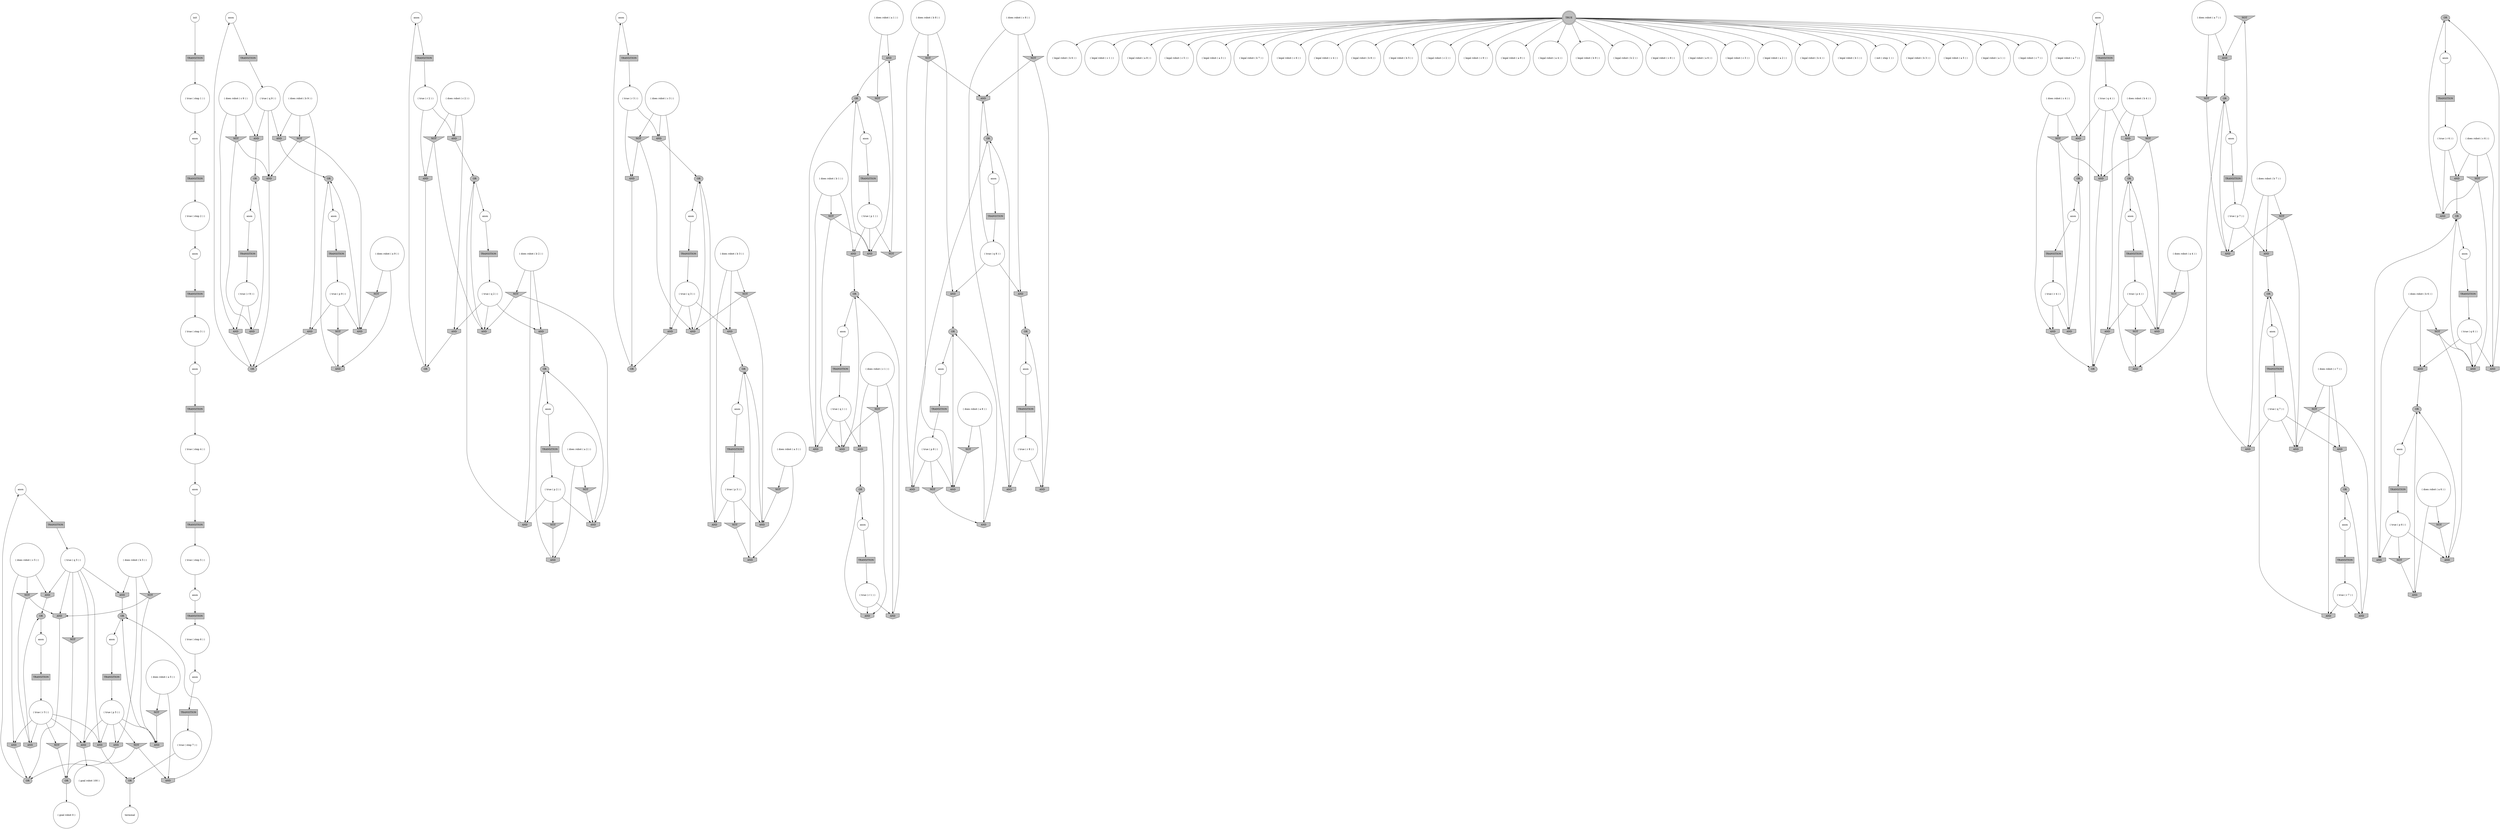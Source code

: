 digraph propNet
{
	"@1786ed7a"[shape=circle, style= filled, fillcolor=white, label="anon"]; "@1786ed7a"->"@33a998c7"; 
	"@4826dfcc"[shape=circle, style= filled, fillcolor=white, label="anon"]; "@4826dfcc"->"@2df30035"; 
	"@5c5f1c48"[shape=circle, style= filled, fillcolor=white, label="anon"]; "@5c5f1c48"->"@2b52e961"; 
	"@40c07527"[shape=circle, style= filled, fillcolor=white, label="( true ( step 2 ) )"]; "@40c07527"->"@6257828d"; 
	"@bd056de"[shape=circle, style= filled, fillcolor=white, label="anon"]; "@bd056de"->"@1bfd9cd5"; 
	"@3b06433d"[shape=invhouse, style= filled, fillcolor=grey, label="AND"]; "@3b06433d"->"@716136f0"; 
	"@4679ac92"[shape=invhouse, style= filled, fillcolor=grey, label="AND"]; "@4679ac92"->"@7b0b23cf"; 
	"@3852eef4"[shape=invtriangle, style= filled, fillcolor=grey, label="NOT"]; "@3852eef4"->"@4cc5f20f"; "@3852eef4"->"@69b0de2e"; 
	"@4604a96a"[shape=circle, style= filled, fillcolor=white, label="( true ( p 9 ) )"]; "@4604a96a"->"@7b99f8e6"; "@4604a96a"->"@2f4c7a98"; "@4604a96a"->"@618eabf6"; 
	"@2945c761"[shape=circle, style= filled, fillcolor=white, label="anon"]; "@2945c761"->"@59b70f9e"; 
	"@114562c5"[shape=box, style= filled, fillcolor=grey, label="TRANSITION"]; "@114562c5"->"@41c7d56b"; 
	"@3c10e820"[shape=circle, style= filled, fillcolor=white, label="( does robot ( a 5 ) )"]; "@3c10e820"->"@685f1ba8"; "@3c10e820"->"@7d6fdcc1"; 
	"@dda2737"[shape=invhouse, style= filled, fillcolor=grey, label="AND"]; "@dda2737"->"@7d57bf4c"; 
	"@7e4e194f"[shape=circle, style= filled, fillcolor=white, label="( legal robot ( b 6 ) )"]; 
	"@3d31f2b4"[shape=circle, style= filled, fillcolor=white, label="anon"]; "@3d31f2b4"->"@4cd1ad08"; 
	"@521ba1d9"[shape=invtriangle, style= filled, fillcolor=grey, label="NOT"]; "@521ba1d9"->"@141ed7ac"; 
	"@31be0369"[shape=ellipse, style= filled, fillcolor=grey, label="OR"]; "@31be0369"->"@31d1fc02"; 
	"@28294f62"[shape=circle, style= filled, fillcolor=white, label="( does robot ( c 4 ) )"]; "@28294f62"->"@301abf87"; "@28294f62"->"@279977bd"; "@28294f62"->"@399197b"; 
	"@7b99f8e6"[shape=invtriangle, style= filled, fillcolor=grey, label="NOT"]; "@7b99f8e6"->"@39a4036f"; 
	"@3eb68e0e"[shape=box, style= filled, fillcolor=grey, label="TRANSITION"]; "@3eb68e0e"->"@1abbbd0e"; 
	"@39a4036f"[shape=invhouse, style= filled, fillcolor=grey, label="AND"]; "@39a4036f"->"@1436ae83"; 
	"@3cfa54fe"[shape=invhouse, style= filled, fillcolor=grey, label="AND"]; "@3cfa54fe"->"@6edcb6b4"; 
	"@57e40274"[shape=invtriangle, style= filled, fillcolor=grey, label="NOT"]; "@57e40274"->"@3a5d3ac0"; 
	"@33a998c7"[shape=box, style= filled, fillcolor=grey, label="TRANSITION"]; "@33a998c7"->"@71a2f5b1"; 
	"@2f7fc44f"[shape=circle, style= filled, fillcolor=white, label="( legal robot ( c 1 ) )"]; 
	"@412beeec"[shape=box, style= filled, fillcolor=grey, label="TRANSITION"]; "@412beeec"->"@66f9104a"; 
	"@5da5e65f"[shape=invhouse, style= filled, fillcolor=grey, label="AND"]; "@5da5e65f"->"@4ad2efa1"; 
	"@69e94001"[shape=invhouse, style= filled, fillcolor=grey, label="AND"]; "@69e94001"->"@50f800db"; 
	"@7284aa02"[shape=circle, style= filled, fillcolor=white, label="( does robot ( b 1 ) )"]; "@7284aa02"->"@4f1adeb7"; "@7284aa02"->"@4f2d26d2"; "@7284aa02"->"@63b5a40a"; 
	"@64273f4e"[shape=invtriangle, style= filled, fillcolor=grey, label="NOT"]; "@64273f4e"->"@30cafa1"; "@64273f4e"->"@4cad4d40"; 
	"@6d56d7c8"[shape=circle, style= filled, fillcolor=white, label="( true ( step 5 ) )"]; "@6d56d7c8"->"@1c45ce17"; 
	"@41c7d56b"[shape=circle, style= filled, fillcolor=white, label="( true ( r 8 ) )"]; "@41c7d56b"->"@69b0de2e"; "@41c7d56b"->"@6ce931d9"; 
	"@74b70648"[shape=box, style= filled, fillcolor=grey, label="TRANSITION"]; "@74b70648"->"@1633c3e6"; 
	"@2b302b69"[shape=invtriangle, style= filled, fillcolor=grey, label="NOT"]; "@2b302b69"->"@4ef18d37"; "@2b302b69"->"@677210a5"; 
	"@1abbbd0e"[shape=circle, style= filled, fillcolor=white, label="( true ( p 3 ) )"]; "@1abbbd0e"->"@47d978ea"; "@1abbbd0e"->"@76c5d9c1"; "@1abbbd0e"->"@52257b34"; 
	"@1f61509b"[shape=box, style= filled, fillcolor=grey, label="TRANSITION"]; "@1f61509b"->"@3dd81ec9"; 
	"@2c92af24"[shape=box, style= filled, fillcolor=grey, label="TRANSITION"]; "@2c92af24"->"@6d56d7c8"; 
	"@62577c5e"[shape=box, style= filled, fillcolor=grey, label="TRANSITION"]; "@62577c5e"->"@5796de29"; 
	"@3a5d3ac0"[shape=invhouse, style= filled, fillcolor=grey, label="AND"]; "@3a5d3ac0"->"@254ba9a2"; 
	"@2743724e"[shape=circle, style= filled, fillcolor=white, label="init"]; "@2743724e"->"@3d057305"; 
	"@3c870e2f"[shape=circle, style= filled, fillcolor=white, label="anon"]; "@3c870e2f"->"@412beeec"; 
	"@66c360a5"[shape=circle, style= filled, fillcolor=white, label="anon"]; "@66c360a5"->"@74b70648"; 
	"@4fc64ed8"[shape=invhouse, style= filled, fillcolor=grey, label="AND"]; "@4fc64ed8"->"@3c992fa5"; 
	"@354124d6"[shape=invtriangle, style= filled, fillcolor=grey, label="NOT"]; "@354124d6"->"@47d978ea"; 
	"@1627c16"[shape=box, style= filled, fillcolor=grey, label="TRANSITION"]; "@1627c16"->"@5075c744"; 
	"@4cd1ad08"[shape=box, style= filled, fillcolor=grey, label="TRANSITION"]; "@4cd1ad08"->"@69c0bee6"; 
	"@262f4813"[shape=invtriangle, style= filled, fillcolor=grey, label="NOT"]; "@262f4813"->"@6a24eafa"; 
	"@4f2d26d2"[shape=invhouse, style= filled, fillcolor=grey, label="AND"]; "@4f2d26d2"->"@702eef15"; 
	"@ffa490e"[shape=circle, style= filled, fillcolor=white, label="( legal robot ( a 8 ) )"]; 
	"@20c62080"[shape=circle, style= filled, fillcolor=white, label="( legal robot ( c 5 ) )"]; 
	"@4b51ac10"[shape=circle, style= filled, fillcolor=white, label="anon"]; "@4b51ac10"->"@62577c5e"; 
	"@3979c7cf"[shape=ellipse, style= filled, fillcolor=grey, label="OR"]; "@3979c7cf"->"@6a2d0483"; 
	"@32b95f72"[shape=invtriangle, style= filled, fillcolor=grey, label="NOT"]; "@32b95f72"->"@3a5d3ac0"; "@32b95f72"->"@2c1450bd"; 
	"@685f1ba8"[shape=invhouse, style= filled, fillcolor=grey, label="AND"]; "@685f1ba8"->"@716136f0"; 
	"@4ef18d37"[shape=invhouse, style= filled, fillcolor=grey, label="AND"]; "@4ef18d37"->"@5b62f030"; 
	"@3d950e0a"[shape=circle, style= filled, fillcolor=white, label="( true ( r 3 ) )"]; "@3d950e0a"->"@439067e5"; "@3d950e0a"->"@dda2737"; 
	"@464d28c7"[shape=invhouse, style= filled, fillcolor=grey, label="AND"]; "@464d28c7"->"@3979c7cf"; 
	"@3c992fa5"[shape=circle, style= filled, fillcolor=white, label="( goal robot 100 )"]; 
	"@6a24eafa"[shape=invhouse, style= filled, fillcolor=grey, label="AND"]; "@6a24eafa"->"@3e81018b"; 
	"@74e16785"[shape=circle, style= filled, fillcolor=white, label="( does robot ( a 7 ) )"]; "@74e16785"->"@651ee017"; "@74e16785"->"@141ed7ac"; 
	"@4cad4d40"[shape=invhouse, style= filled, fillcolor=grey, label="AND"]; "@4cad4d40"->"@4f299f7e"; 
	"@4e84f566"[shape=circle, style= filled, fillcolor=white, label="anon"]; "@4e84f566"->"@5fb9f88b"; 
	"@6e2c03ff"[shape=invtriangle, style= filled, fillcolor=grey, label="NOT"]; "@6e2c03ff"->"@4486d1da"; "@6e2c03ff"->"@4e0a39de"; 
	"@1053a9d5"[shape=invhouse, style= filled, fillcolor=grey, label="AND"]; "@1053a9d5"->"@254ba9a2"; 
	"@6a6078e7"[shape=circle, style= filled, fillcolor=white, label="anon"]; "@6a6078e7"->"@2a6c9ec6"; 
	"@50152643"[shape=invhouse, style= filled, fillcolor=grey, label="AND"]; "@50152643"->"@8e2b07b"; 
	"@6a6014f7"[shape=circle, style= filled, fillcolor=white, label="( true ( q 2 ) )"]; "@6a6014f7"->"@79f7896f"; "@6a6014f7"->"@3cfa54fe"; "@6a6014f7"->"@12381a9c"; 
	"@69c0bee6"[shape=circle, style= filled, fillcolor=white, label="( true ( q 4 ) )"]; "@69c0bee6"->"@628d2280"; "@69c0bee6"->"@2c1450bd"; "@69c0bee6"->"@399197b"; 
	"@5a83b00f"[shape=circle, style= filled, fillcolor=white, label="( legal robot ( a 3 ) )"]; 
	"@7c41f227"[shape=invhouse, style= filled, fillcolor=grey, label="AND"]; "@7c41f227"->"@716136f0"; 
	"@37c398e"[shape=circle, style= filled, fillcolor=white, label="( true ( q 3 ) )"]; "@37c398e"->"@10320399"; "@37c398e"->"@47fc468e"; "@37c398e"->"@24a51027"; 
	"@29909385"[shape=invhouse, style= filled, fillcolor=grey, label="AND"]; "@29909385"->"@78a974c7"; 
	"@2a24bfaa"[shape=circle, style= filled, fillcolor=white, label="( does robot ( c 1 ) )"]; "@2a24bfaa"->"@52a34783"; "@2a24bfaa"->"@47503458"; "@2a24bfaa"->"@7c9b87f6"; 
	"@5fb9f88b"[shape=box, style= filled, fillcolor=grey, label="TRANSITION"]; "@5fb9f88b"->"@b74cb21"; 
	"@6257828d"[shape=circle, style= filled, fillcolor=white, label="anon"]; "@6257828d"->"@3c6b93c5"; 
	"@279977bd"[shape=invhouse, style= filled, fillcolor=grey, label="AND"]; "@279977bd"->"@78a974c7"; 
	"@295a4523"[shape=circle, style= filled, fillcolor=white, label="anon"]; "@295a4523"->"@2c92af24"; 
	"@426b51d8"[shape=circle, style= filled, fillcolor=white, label="( legal robot ( b 7 ) )"]; 
	"@6ce7ce4c"[shape=circle, style= filled, fillcolor=white, label="( goal robot 0 )"]; 
	"@27b104d7"[shape=invtriangle, style= filled, fillcolor=grey, label="NOT"]; "@27b104d7"->"@47d978ea"; "@27b104d7"->"@47fc468e"; 
	"@47fc468e"[shape=invhouse, style= filled, fillcolor=grey, label="AND"]; "@47fc468e"->"@1b50f0a7"; 
	"@4bb963c4"[shape=circle, style= filled, fillcolor=white, label="( true ( p 5 ) )"]; "@4bb963c4"->"@464d28c7"; "@4bb963c4"->"@3b06433d"; "@4bb963c4"->"@4fc64ed8"; "@4bb963c4"->"@1e1079ff"; "@4bb963c4"->"@6612fc02"; 
	"@399197b"[shape=invhouse, style= filled, fillcolor=grey, label="AND"]; "@399197b"->"@46b44eb4"; 
	"@3a0b2c64"[shape=circle, style= filled, fillcolor=white, label="( legal robot ( c 6 ) )"]; 
	"@53933acb"[shape=invhouse, style= filled, fillcolor=grey, label="AND"]; "@53933acb"->"@1a3526cf"; 
	"@5aacc14"[shape=circle, style= filled, fillcolor=white, label="( true ( q 6 ) )"]; "@5aacc14"->"@5a790192"; "@5aacc14"->"@27ed688f"; "@5aacc14"->"@4cad4d40"; 
	"@628d2280"[shape=invhouse, style= filled, fillcolor=grey, label="AND"]; "@628d2280"->"@254ba9a2"; 
	"@7b0b23cf"[shape=ellipse, style= filled, fillcolor=grey, label="OR"]; "@7b0b23cf"->"@185c2a25"; 
	"@20ca5bff"[shape=invhouse, style= filled, fillcolor=grey, label="AND"]; "@20ca5bff"->"@4f299f7e"; 
	"@35a631cc"[shape=circle, style= filled, fillcolor=white, label="anon"]; "@35a631cc"->"@4328594c"; 
	"@47e7d503"[shape=circle, style= filled, fillcolor=white, label="( does robot ( a 2 ) )"]; "@47e7d503"->"@64f01d52"; "@47e7d503"->"@53e6978d"; 
	"@76f1fad1"[shape=invhouse, style= filled, fillcolor=grey, label="AND"]; "@76f1fad1"->"@5ef77511"; 
	"@3d6721bd"[shape=invhouse, style= filled, fillcolor=grey, label="AND"]; "@3d6721bd"->"@2cea3932"; 
	"@79ef3ccd"[shape=ellipse, style= filled, fillcolor=grey, label="OR"]; "@79ef3ccd"->"@4980f545"; 
	"@411b1d80"[shape=circle, style= filled, fillcolor=white, label="( legal robot ( c 4 ) )"]; 
	"@79f7896f"[shape=invhouse, style= filled, fillcolor=grey, label="AND"]; "@79f7896f"->"@2cea3932"; 
	"@76136c55"[shape=circle, style= filled, fillcolor=white, label="( true ( step 4 ) )"]; "@76136c55"->"@295a4523"; 
	"@25a0d346"[shape=invtriangle, style= filled, fillcolor=grey, label="NOT"]; "@25a0d346"->"@618eabf6"; 
	"@11f18cbe"[shape=invhouse, style= filled, fillcolor=grey, label="AND"]; "@11f18cbe"->"@cae1393"; 
	"@4453d3cf"[shape=invtriangle, style= filled, fillcolor=grey, label="NOT"]; "@4453d3cf"->"@79f7896f"; "@4453d3cf"->"@50152643"; 
	"@4c9fd062"[shape=box, style= filled, fillcolor=grey, label="TRANSITION"]; "@4c9fd062"->"@52c51614"; 
	"@76c5d9c1"[shape=invtriangle, style= filled, fillcolor=grey, label="NOT"]; "@76c5d9c1"->"@375b4ad2"; 
	"@1952853d"[shape=circle, style= filled, fillcolor=white, label="anon"]; "@1952853d"->"@5057f57f"; 
	"@13505258"[shape=circle, style= filled, fillcolor=white, label="( legal robot ( b 8 ) )"]; 
	"@4c842d9a"[shape=circle, style= filled, fillcolor=white, label="( true ( r 4 ) )"]; "@4c842d9a"->"@279977bd"; "@4c842d9a"->"@5f0275fa"; 
	"@889ec59"[shape=circle, style= filled, fillcolor=white, label="( true ( r 9 ) )"]; "@889ec59"->"@11f18cbe"; "@889ec59"->"@76f1fad1"; 
	"@5075c744"[shape=circle, style= filled, fillcolor=white, label="( true ( r 6 ) )"]; "@5075c744"->"@30cafa1"; "@5075c744"->"@22f62eba"; 
	"@52a34783"[shape=invtriangle, style= filled, fillcolor=grey, label="NOT"]; "@52a34783"->"@6e75d758"; "@52a34783"->"@5dac13d7"; 
	"@320f6398"[shape=invtriangle, style= filled, fillcolor=grey, label="NOT"]; "@320f6398"->"@1053a9d5"; 
	"@4ad2efa1"[shape=ellipse, style= filled, fillcolor=grey, label="OR"]; "@4ad2efa1"->"@5e725967"; 
	"@612e4cd"[shape=circle, style= filled, fillcolor=white, label="( legal robot ( b 5 ) )"]; 
	"@6d3136e5"[shape=circle, style= filled, fillcolor=white, label="( legal robot ( c 2 ) )"]; 
	"@5b2ddfe4"[shape=circle, style= filled, fillcolor=white, label="( legal robot ( c 9 ) )"]; 
	"@1b50f0a7"[shape=ellipse, style= filled, fillcolor=grey, label="OR"]; "@1b50f0a7"->"@5ee771f3"; 
	"@5a790192"[shape=invhouse, style= filled, fillcolor=grey, label="AND"]; "@5a790192"->"@3e81018b"; 
	"@436d4b50"[shape=box, style= filled, fillcolor=grey, label="TRANSITION"]; "@436d4b50"->"@6a6014f7"; 
	"@5b76de14"[shape=circle, style= filled, fillcolor=white, label="( does robot ( c 2 ) )"]; "@5b76de14"->"@4b7361e2"; "@5b76de14"->"@58ee21f5"; "@5b76de14"->"@3cfa54fe"; 
	"@78d23e53"[shape=circle, style= filled, fillcolor=white, label="( legal robot ( a 9 ) )"]; 
	"@66f9104a"[shape=circle, style= filled, fillcolor=white, label="( true ( r 5 ) )"]; "@66f9104a"->"@7a9b777a"; "@66f9104a"->"@53933acb"; "@66f9104a"->"@4ef18d37"; "@66f9104a"->"@464d28c7"; "@66f9104a"->"@4fc64ed8"; 
	"@255e00b7"[shape=circle, style= filled, fillcolor=white, label="anon"]; "@255e00b7"->"@23bf8cd5"; 
	"@1bfd9cd5"[shape=box, style= filled, fillcolor=grey, label="TRANSITION"]; "@1bfd9cd5"->"@3d950e0a"; 
	"@52c51614"[shape=circle, style= filled, fillcolor=white, label="( true ( p 4 ) )"]; "@52c51614"->"@3a5d3ac0"; "@52c51614"->"@29909385"; "@52c51614"->"@320f6398"; 
	"@1633c3e6"[shape=circle, style= filled, fillcolor=white, label="( true ( step 7 ) )"]; "@1633c3e6"->"@3979c7cf"; 
	"@4b7361e2"[shape=invhouse, style= filled, fillcolor=grey, label="AND"]; "@4b7361e2"->"@2cea3932"; 
	"@16881cb3"[shape=invhouse, style= filled, fillcolor=grey, label="AND"]; "@16881cb3"->"@3e81018b"; 
	"@50f800db"[shape=ellipse, style= filled, fillcolor=grey, label="OR"]; "@50f800db"->"@4a005364"; 
	"@32fd4662"[shape=ellipse, style= filled, fillcolor=grey, label="OR"]; "@32fd4662"->"@1217e615"; 
	"@6a643edd"[shape=circle, style= filled, fillcolor=white, label="( true ( q 9 ) )"]; "@6a643edd"->"@2340b8fd"; "@6a643edd"->"@3622e177"; "@6a643edd"->"@365878d2"; 
	"@29949f78"[shape=circle, style= filled, fillcolor=white, label="( does robot ( b 8 ) )"]; "@29949f78"->"@4e842e74"; "@29949f78"->"@40974600"; "@29949f78"->"@5c71949b"; 
	"@40a0a36"[shape=invhouse, style= filled, fillcolor=grey, label="AND"]; "@40a0a36"->"@7f2ea1dd"; 
	"@f4e40da"[shape=circle, style= filled, fillcolor=white, label="( legal robot ( a 4 ) )"]; 
	"@9e21f52"[shape=circle, style= filled, fillcolor=white, label="( true ( step 6 ) )"]; "@9e21f52"->"@66c360a5"; 
	"@6edcb6b4"[shape=ellipse, style= filled, fillcolor=grey, label="OR"]; "@6edcb6b4"->"@5c5f1c48"; 
	"@395fd251"[shape=circle, style= filled, fillcolor=white, label="( legal robot ( b 9 ) )"]; 
	"@3970ae0"[shape=invhouse, style= filled, fillcolor=grey, label="AND"]; "@3970ae0"->"@79ef3ccd"; 
	"@a6dddcf"[shape=circle, style= filled, fillcolor=white, label="anon"]; "@a6dddcf"->"@4c9fd062"; 
	"@5ee771f3"[shape=circle, style= filled, fillcolor=white, label="anon"]; "@5ee771f3"->"@dfeaf06"; 
	"@1029f93b"[shape=box, style= filled, fillcolor=grey, label="TRANSITION"]; "@1029f93b"->"@889ec59"; 
	"@41f6321"[shape=circle, style= filled, fillcolor=white, label="( true ( r 2 ) )"]; "@41f6321"->"@4b7361e2"; "@41f6321"->"@a25ef73"; 
	"@3e81018b"[shape=ellipse, style= filled, fillcolor=grey, label="OR"]; "@3e81018b"->"@78c6cbc"; 
	"@4f1adeb7"[shape=invhouse, style= filled, fillcolor=grey, label="AND"]; "@4f1adeb7"->"@7b0b23cf"; 
	"@69b0de2e"[shape=invhouse, style= filled, fillcolor=grey, label="AND"]; "@69b0de2e"->"@1af70ee1"; 
	"@46b29c9d"[shape=invhouse, style= filled, fillcolor=grey, label="AND"]; "@46b29c9d"->"@7f2ea1dd"; 
	"@bba92db"[shape=circle, style= filled, fillcolor=white, label="( does robot ( c 7 ) )"]; "@bba92db"->"@6c229ed4"; "@bba92db"->"@5ff6de1"; "@bba92db"->"@1344e858"; 
	"@1294aa42"[shape=invtriangle, style= filled, fillcolor=grey, label="NOT"]; "@1294aa42"->"@5e35dc95"; 
	"@1d4fcd9a"[shape=circle, style= filled, fillcolor=white, label="( true ( p 1 ) )"]; "@1d4fcd9a"->"@3d01e178"; "@1d4fcd9a"->"@4f2d26d2"; "@1d4fcd9a"->"@5e35dc95"; 
	"@5ff6de1"[shape=invtriangle, style= filled, fillcolor=grey, label="NOT"]; "@5ff6de1"->"@69e94001"; "@5ff6de1"->"@4486d1da"; 
	"@75a9883d"[shape=doublecircle, style= filled, fillcolor=grey, label="TRUE"]; "@75a9883d"->"@13505258"; "@75a9883d"->"@66c8e4de"; "@75a9883d"->"@2259a735"; "@75a9883d"->"@7307f742"; "@75a9883d"->"@3c03dfcb"; "@75a9883d"->"@6d3136e5"; "@75a9883d"->"@612e4cd"; "@75a9883d"->"@5b2ddfe4"; "@75a9883d"->"@426b51d8"; "@75a9883d"->"@7e4e194f"; "@75a9883d"->"@78d23e53"; "@75a9883d"->"@32f9f91d"; "@75a9883d"->"@ffa490e"; "@75a9883d"->"@20c62080"; "@75a9883d"->"@41e8e144"; "@75a9883d"->"@3a0b2c64"; "@75a9883d"->"@f29df8a"; "@75a9883d"->"@4d2f9924"; "@75a9883d"->"@201d592a"; "@75a9883d"->"@63a1bc40"; "@75a9883d"->"@f4e40da"; "@75a9883d"->"@7b9bd735"; "@75a9883d"->"@2bf09a31"; "@75a9883d"->"@2f7fc44f"; "@75a9883d"->"@395fd251"; "@75a9883d"->"@411b1d80"; "@75a9883d"->"@344e17f9"; "@75a9883d"->"@5a83b00f"; 
	"@24a51027"[shape=invhouse, style= filled, fillcolor=grey, label="AND"]; "@24a51027"->"@32fd4662"; 
	"@54e9a7c2"[shape=circle, style= filled, fillcolor=white, label="( true ( r 7 ) )"]; "@54e9a7c2"->"@6c229ed4"; "@54e9a7c2"->"@69e94001"; 
	"@47d978ea"[shape=invhouse, style= filled, fillcolor=grey, label="AND"]; "@47d978ea"->"@32fd4662"; 
	"@5b62f030"[shape=ellipse, style= filled, fillcolor=grey, label="OR"]; "@5b62f030"->"@3c870e2f"; 
	"@2af6a882"[shape=circle, style= filled, fillcolor=white, label="( does robot ( b 3 ) )"]; "@2af6a882"->"@27b104d7"; "@2af6a882"->"@52257b34"; "@2af6a882"->"@24a51027"; 
	"@7059c8b5"[shape=invtriangle, style= filled, fillcolor=grey, label="NOT"]; "@7059c8b5"->"@16881cb3"; 
	"@56b4d39c"[shape=circle, style= filled, fillcolor=white, label="( does robot ( c 3 ) )"]; "@56b4d39c"->"@10320399"; "@56b4d39c"->"@439067e5"; "@56b4d39c"->"@79b0d33c"; 
	"@4486d1da"[shape=invhouse, style= filled, fillcolor=grey, label="AND"]; "@4486d1da"->"@79ef3ccd"; 
	"@3dd81ec9"[shape=circle, style= filled, fillcolor=white, label="( true ( p 2 ) )"]; "@3dd81ec9"->"@3d6721bd"; "@3dd81ec9"->"@50152643"; "@3dd81ec9"->"@7691a4fb"; 
	"@7f2ea1dd"[shape=ellipse, style= filled, fillcolor=grey, label="OR"]; "@7f2ea1dd"->"@4e84f566"; 
	"@1c45ce17"[shape=circle, style= filled, fillcolor=white, label="anon"]; "@1c45ce17"->"@6699176f"; 
	"@6c229ed4"[shape=invhouse, style= filled, fillcolor=grey, label="AND"]; "@6c229ed4"->"@79ef3ccd"; 
	"@4a8d3d62"[shape=circle, style= filled, fillcolor=white, label="( does robot ( a 3 ) )"]; "@4a8d3d62"->"@375b4ad2"; "@4a8d3d62"->"@354124d6"; 
	"@5e30c963"[shape=circle, style= filled, fillcolor=white, label="( does robot ( a 1 ) )"]; "@5e30c963"->"@1294aa42"; "@5e30c963"->"@4679ac92"; 
	"@2c1450bd"[shape=invhouse, style= filled, fillcolor=grey, label="AND"]; "@2c1450bd"->"@78a974c7"; 
	"@23bf8cd5"[shape=box, style= filled, fillcolor=grey, label="TRANSITION"]; "@23bf8cd5"->"@4bb963c4"; 
	"@677210a5"[shape=invhouse, style= filled, fillcolor=grey, label="AND"]; "@677210a5"->"@1a3526cf"; 
	"@5f0275fa"[shape=invhouse, style= filled, fillcolor=grey, label="AND"]; "@5f0275fa"->"@46b44eb4"; 
	"@7d6fdcc1"[shape=invtriangle, style= filled, fillcolor=grey, label="NOT"]; "@7d6fdcc1"->"@3b06433d"; 
	"@2340b8fd"[shape=invhouse, style= filled, fillcolor=grey, label="AND"]; "@2340b8fd"->"@cae1393"; 
	"@38666d83"[shape=box, style= filled, fillcolor=grey, label="TRANSITION"]; "@38666d83"->"@1d4fcd9a"; 
	"@42143753"[shape=circle, style= filled, fillcolor=white, label="( does robot ( a 6 ) )"]; "@42143753"->"@16881cb3"; "@42143753"->"@262f4813"; 
	"@3622e177"[shape=invhouse, style= filled, fillcolor=grey, label="AND"]; "@3622e177"->"@1436ae83"; 
	"@52257b34"[shape=invhouse, style= filled, fillcolor=grey, label="AND"]; "@52257b34"->"@1b50f0a7"; 
	"@618eabf6"[shape=invhouse, style= filled, fillcolor=grey, label="AND"]; "@618eabf6"->"@1436ae83"; 
	"@7a9b777a"[shape=invtriangle, style= filled, fillcolor=grey, label="NOT"]; "@7a9b777a"->"@6d0718b7"; 
	"@4a0ce796"[shape=box, style= filled, fillcolor=grey, label="TRANSITION"]; "@4a0ce796"->"@4c842d9a"; 
	"@5da631c2"[shape=box, style= filled, fillcolor=grey, label="TRANSITION"]; "@5da631c2"->"@455dd32a"; 
	"@4cc5f20f"[shape=invhouse, style= filled, fillcolor=grey, label="AND"]; "@4cc5f20f"->"@3166aab6"; 
	"@59b70f9e"[shape=box, style= filled, fillcolor=grey, label="TRANSITION"]; "@59b70f9e"->"@40c07527"; 
	"@4413515e"[shape=invtriangle, style= filled, fillcolor=grey, label="NOT"]; "@4413515e"->"@6a24eafa"; "@4413515e"->"@4cad4d40"; 
	"@521c5cd7"[shape=circle, style= filled, fillcolor=white, label="( does robot ( b 6 ) )"]; "@521c5cd7"->"@4413515e"; "@521c5cd7"->"@5a790192"; "@521c5cd7"->"@20ca5bff"; 
	"@6f3b625b"[shape=circle, style= filled, fillcolor=white, label="( true ( q 7 ) )"]; "@6f3b625b"->"@5da5e65f"; "@6f3b625b"->"@1344e858"; "@6f3b625b"->"@4486d1da"; 
	"@26796e1c"[shape=circle, style= filled, fillcolor=white, label="( does robot ( b 7 ) )"]; "@26796e1c"->"@3970ae0"; "@26796e1c"->"@5da5e65f"; "@26796e1c"->"@6e2c03ff"; 
	"@254ba9a2"[shape=ellipse, style= filled, fillcolor=grey, label="OR"]; "@254ba9a2"->"@a6dddcf"; 
	"@3166aab6"[shape=ellipse, style= filled, fillcolor=grey, label="OR"]; "@3166aab6"->"@4b51ac10"; 
	"@1344e858"[shape=invhouse, style= filled, fillcolor=grey, label="AND"]; "@1344e858"->"@50f800db"; 
	"@27ed688f"[shape=invhouse, style= filled, fillcolor=grey, label="AND"]; "@27ed688f"->"@31be0369"; 
	"@53e6978d"[shape=invhouse, style= filled, fillcolor=grey, label="AND"]; "@53e6978d"->"@8e2b07b"; 
	"@8e2b07b"[shape=ellipse, style= filled, fillcolor=grey, label="OR"]; "@8e2b07b"->"@5ab05fcb"; 
	"@5ef77511"[shape=ellipse, style= filled, fillcolor=grey, label="OR"]; "@5ef77511"->"@4826dfcc"; 
	"@3ab28980"[shape=box, style= filled, fillcolor=grey, label="TRANSITION"]; "@3ab28980"->"@4604a96a"; 
	"@4c4ab84c"[shape=circle, style= filled, fillcolor=white, label="( true ( q 1 ) )"]; "@4c4ab84c"->"@4f1adeb7"; "@4c4ab84c"->"@5dac13d7"; "@4c4ab84c"->"@7c9b87f6"; 
	"@51f88fbd"[shape=invhouse, style= filled, fillcolor=grey, label="AND"]; "@51f88fbd"->"@1af70ee1"; 
	"@4a005364"[shape=circle, style= filled, fillcolor=white, label="anon"]; "@4a005364"->"@52287b58"; 
	"@4f299f7e"[shape=ellipse, style= filled, fillcolor=grey, label="OR"]; "@4f299f7e"->"@35a631cc"; 
	"@5796de29"[shape=circle, style= filled, fillcolor=white, label="( true ( q 8 ) )"]; "@5796de29"->"@4cc5f20f"; "@5796de29"->"@51f88fbd"; "@5796de29"->"@4e842e74"; 
	"@40974600"[shape=invhouse, style= filled, fillcolor=grey, label="AND"]; "@40974600"->"@3166aab6"; 
	"@32f9f91d"[shape=circle, style= filled, fillcolor=white, label="( legal robot ( a 2 ) )"]; 
	"@141ed7ac"[shape=invhouse, style= filled, fillcolor=grey, label="AND"]; "@141ed7ac"->"@4ad2efa1"; 
	"@f29df8a"[shape=circle, style= filled, fillcolor=white, label="( legal robot ( b 1 ) )"]; 
	"@4d2f9924"[shape=circle, style= filled, fillcolor=white, label="( init ( step 1 ) )"]; 
	"@5043153c"[shape=circle, style= filled, fillcolor=white, label="( does robot ( c 6 ) )"]; "@5043153c"->"@27ed688f"; "@5043153c"->"@64273f4e"; "@5043153c"->"@22f62eba"; 
	"@58ee21f5"[shape=invtriangle, style= filled, fillcolor=grey, label="NOT"]; "@58ee21f5"->"@79f7896f"; "@58ee21f5"->"@a25ef73"; 
	"@63a1bc40"[shape=circle, style= filled, fillcolor=white, label="( legal robot ( a 5 ) )"]; 
	"@5e725967"[shape=circle, style= filled, fillcolor=white, label="anon"]; "@5e725967"->"@68c0890f"; 
	"@78c6cbc"[shape=circle, style= filled, fillcolor=white, label="anon"]; "@78c6cbc"->"@5da631c2"; 
	"@6d0718b7"[shape=ellipse, style= filled, fillcolor=grey, label="OR"]; "@6d0718b7"->"@6ce7ce4c"; 
	"@7b9bd735"[shape=circle, style= filled, fillcolor=white, label="( legal robot ( a 1 ) )"]; 
	"@78482bad"[shape=circle, style= filled, fillcolor=white, label="( does robot ( a 8 ) )"]; "@78482bad"->"@56bebb88"; "@78482bad"->"@46b29c9d"; 
	"@314af9f7"[shape=circle, style= filled, fillcolor=white, label="( true ( p 7 ) )"]; "@314af9f7"->"@3970ae0"; "@314af9f7"->"@521ba1d9"; "@314af9f7"->"@4e0a39de"; 
	"@1a3526cf"[shape=ellipse, style= filled, fillcolor=grey, label="OR"]; "@1a3526cf"->"@1786ed7a"; 
	"@2a6c9ec6"[shape=box, style= filled, fillcolor=grey, label="TRANSITION"]; "@2a6c9ec6"->"@76136c55"; 
	"@4e842e74"[shape=invhouse, style= filled, fillcolor=grey, label="AND"]; "@4e842e74"->"@7f2ea1dd"; 
	"@2f4c7a98"[shape=invhouse, style= filled, fillcolor=grey, label="AND"]; "@2f4c7a98"->"@5ef77511"; 
	"@3c6b93c5"[shape=box, style= filled, fillcolor=grey, label="TRANSITION"]; "@3c6b93c5"->"@14eac7c8"; 
	"@1af70ee1"[shape=ellipse, style= filled, fillcolor=grey, label="OR"]; "@1af70ee1"->"@51f1e39b"; 
	"@76539f0d"[shape=invtriangle, style= filled, fillcolor=grey, label="NOT"]; "@76539f0d"->"@3b06433d"; "@76539f0d"->"@677210a5"; 
	"@3edd89f9"[shape=circle, style= filled, fillcolor=white, label="( does robot ( a 9 ) )"]; "@3edd89f9"->"@25a0d346"; "@3edd89f9"->"@39a4036f"; 
	"@702eef15"[shape=ellipse, style= filled, fillcolor=grey, label="OR"]; "@702eef15"->"@1952853d"; 
	"@2259a735"[shape=circle, style= filled, fillcolor=white, label="( legal robot ( c 8 ) )"]; 
	"@301abf87"[shape=invtriangle, style= filled, fillcolor=grey, label="NOT"]; "@301abf87"->"@2c1450bd"; "@301abf87"->"@5f0275fa"; 
	"@588491b8"[shape=circle, style= filled, fillcolor=white, label="( true ( step 1 ) )"]; "@588491b8"->"@2945c761"; 
	"@52287b58"[shape=box, style= filled, fillcolor=grey, label="TRANSITION"]; "@52287b58"->"@54e9a7c2"; 
	"@7c9b87f6"[shape=invhouse, style= filled, fillcolor=grey, label="AND"]; "@7c9b87f6"->"@5f95ff24"; 
	"@70a1c582"[shape=circle, style= filled, fillcolor=white, label="anon"]; "@70a1c582"->"@4b94ba17"; 
	"@7307f742"[shape=circle, style= filled, fillcolor=white, label="( legal robot ( a 6 ) )"]; 
	"@5c71949b"[shape=invtriangle, style= filled, fillcolor=grey, label="NOT"]; "@5c71949b"->"@4cc5f20f"; "@5c71949b"->"@40a0a36"; 
	"@455dd32a"[shape=circle, style= filled, fillcolor=white, label="( true ( p 6 ) )"]; "@455dd32a"->"@20ca5bff"; "@455dd32a"->"@7059c8b5"; "@455dd32a"->"@6a24eafa"; 
	"@30cafa1"[shape=invhouse, style= filled, fillcolor=grey, label="AND"]; "@30cafa1"->"@31be0369"; 
	"@cae1393"[shape=ellipse, style= filled, fillcolor=grey, label="OR"]; "@cae1393"->"@78871e65"; 
	"@5ab05fcb"[shape=circle, style= filled, fillcolor=white, label="anon"]; "@5ab05fcb"->"@1f61509b"; 
	"@4b94ba17"[shape=box, style= filled, fillcolor=grey, label="TRANSITION"]; "@4b94ba17"->"@629ca1fb"; 
	"@7aba175f"[shape=invtriangle, style= filled, fillcolor=grey, label="NOT"]; "@7aba175f"->"@6d0718b7"; 
	"@5dac13d7"[shape=invhouse, style= filled, fillcolor=grey, label="AND"]; "@5dac13d7"->"@702eef15"; 
	"@7578a7d9"[shape=circle, style= filled, fillcolor=white, label="( does robot ( b 2 ) )"]; "@7578a7d9"->"@3d6721bd"; "@7578a7d9"->"@4453d3cf"; "@7578a7d9"->"@12381a9c"; 
	"@4980f545"[shape=circle, style= filled, fillcolor=white, label="anon"]; "@4980f545"->"@15384ed5"; 
	"@41e8e144"[shape=circle, style= filled, fillcolor=white, label="( legal robot ( b 4 ) )"]; 
	"@10320399"[shape=invhouse, style= filled, fillcolor=grey, label="AND"]; "@10320399"->"@7d57bf4c"; 
	"@1217e615"[shape=circle, style= filled, fillcolor=white, label="anon"]; "@1217e615"->"@3eb68e0e"; 
	"@78871e65"[shape=circle, style= filled, fillcolor=white, label="anon"]; "@78871e65"->"@1029f93b"; 
	"@2b52e961"[shape=box, style= filled, fillcolor=grey, label="TRANSITION"]; "@2b52e961"->"@41f6321"; 
	"@375b4ad2"[shape=invhouse, style= filled, fillcolor=grey, label="AND"]; "@375b4ad2"->"@32fd4662"; 
	"@11fb24d3"[shape=circle, style= filled, fillcolor=white, label="anon"]; "@11fb24d3"->"@3ab28980"; 
	"@2bf09a31"[shape=circle, style= filled, fillcolor=white, label="( legal robot ( c 7 ) )"]; 
	"@6bef4b2b"[shape=circle, style= filled, fillcolor=white, label="( does robot ( c 5 ) )"]; "@6bef4b2b"->"@53933acb"; "@6bef4b2b"->"@2b302b69"; "@6bef4b2b"->"@7e566633"; 
	"@68c0890f"[shape=box, style= filled, fillcolor=grey, label="TRANSITION"]; "@68c0890f"->"@314af9f7"; 
	"@78a974c7"[shape=ellipse, style= filled, fillcolor=grey, label="OR"]; "@78a974c7"->"@3d31f2b4"; 
	"@7691a4fb"[shape=invtriangle, style= filled, fillcolor=grey, label="NOT"]; "@7691a4fb"->"@53e6978d"; 
	"@14eac7c8"[shape=circle, style= filled, fillcolor=white, label="( true ( step 3 ) )"]; "@14eac7c8"->"@6a6078e7"; 
	"@1436ae83"[shape=ellipse, style= filled, fillcolor=grey, label="OR"]; "@1436ae83"->"@11fb24d3"; 
	"@1e1079ff"[shape=invhouse, style= filled, fillcolor=grey, label="AND"]; "@1e1079ff"->"@1a3526cf"; 
	"@2df30035"[shape=box, style= filled, fillcolor=grey, label="TRANSITION"]; "@2df30035"->"@6a643edd"; 
	"@5f95ff24"[shape=ellipse, style= filled, fillcolor=grey, label="OR"]; "@5f95ff24"->"@70a1c582"; 
	"@651ee017"[shape=invtriangle, style= filled, fillcolor=grey, label="NOT"]; "@651ee017"->"@4e0a39de"; 
	"@5057f57f"[shape=box, style= filled, fillcolor=grey, label="TRANSITION"]; "@5057f57f"->"@4c4ab84c"; 
	"@6a2d0483"[shape=circle, style= filled, fillcolor=white, label="terminal"]; 
	"@64b2e752"[shape=circle, style= filled, fillcolor=white, label="( does robot ( a 4 ) )"]; "@64b2e752"->"@57e40274"; "@64b2e752"->"@1053a9d5"; 
	"@46b44eb4"[shape=ellipse, style= filled, fillcolor=grey, label="OR"]; "@46b44eb4"->"@679b2faf"; 
	"@439067e5"[shape=invhouse, style= filled, fillcolor=grey, label="AND"]; "@439067e5"->"@1b50f0a7"; 
	"@679b2faf"[shape=circle, style= filled, fillcolor=white, label="anon"]; "@679b2faf"->"@4a0ce796"; 
	"@66c8e4de"[shape=circle, style= filled, fillcolor=white, label="( legal robot ( b 2 ) )"]; 
	"@716136f0"[shape=ellipse, style= filled, fillcolor=grey, label="OR"]; "@716136f0"->"@255e00b7"; 
	"@3d057305"[shape=box, style= filled, fillcolor=grey, label="TRANSITION"]; "@3d057305"->"@588491b8"; 
	"@a25ef73"[shape=invhouse, style= filled, fillcolor=grey, label="AND"]; "@a25ef73"->"@6edcb6b4"; 
	"@12381a9c"[shape=invhouse, style= filled, fillcolor=grey, label="AND"]; "@12381a9c"->"@8e2b07b"; 
	"@3c03dfcb"[shape=circle, style= filled, fillcolor=white, label="( legal robot ( c 3 ) )"]; 
	"@6612fc02"[shape=invtriangle, style= filled, fillcolor=grey, label="NOT"]; "@6612fc02"->"@685f1ba8"; "@6612fc02"->"@6d0718b7"; 
	"@22f62eba"[shape=invhouse, style= filled, fillcolor=grey, label="AND"]; "@22f62eba"->"@4f299f7e"; 
	"@79b0d33c"[shape=invtriangle, style= filled, fillcolor=grey, label="NOT"]; "@79b0d33c"->"@dda2737"; "@79b0d33c"->"@47fc468e"; 
	"@63b5a40a"[shape=invtriangle, style= filled, fillcolor=grey, label="NOT"]; "@63b5a40a"->"@5dac13d7"; "@63b5a40a"->"@5e35dc95"; 
	"@dfeaf06"[shape=box, style= filled, fillcolor=grey, label="TRANSITION"]; "@dfeaf06"->"@37c398e"; 
	"@6dcd2197"[shape=invtriangle, style= filled, fillcolor=grey, label="NOT"]; "@6dcd2197"->"@11f18cbe"; "@6dcd2197"->"@365878d2"; 
	"@185c2a25"[shape=circle, style= filled, fillcolor=white, label="anon"]; "@185c2a25"->"@38666d83"; 
	"@4328594c"[shape=box, style= filled, fillcolor=grey, label="TRANSITION"]; "@4328594c"->"@5aacc14"; 
	"@24d37b87"[shape=circle, style= filled, fillcolor=white, label="( does robot ( c 8 ) )"]; "@24d37b87"->"@51f88fbd"; "@24d37b87"->"@3852eef4"; "@24d37b87"->"@6ce931d9"; 
	"@71a2f5b1"[shape=circle, style= filled, fillcolor=white, label="( true ( q 5 ) )"]; "@71a2f5b1"->"@7c41f227"; "@71a2f5b1"->"@7e566633"; "@71a2f5b1"->"@7aba175f"; "@71a2f5b1"->"@464d28c7"; "@71a2f5b1"->"@4fc64ed8"; "@71a2f5b1"->"@677210a5"; 
	"@52fc9d2b"[shape=invtriangle, style= filled, fillcolor=grey, label="NOT"]; "@52fc9d2b"->"@46b29c9d"; 
	"@2cea3932"[shape=ellipse, style= filled, fillcolor=grey, label="OR"]; "@2cea3932"->"@455118a7"; 
	"@6e75d758"[shape=invhouse, style= filled, fillcolor=grey, label="AND"]; "@6e75d758"->"@5f95ff24"; 
	"@7c187c8"[shape=circle, style= filled, fillcolor=white, label="( does robot ( b 4 ) )"]; "@7c187c8"->"@29909385"; "@7c187c8"->"@628d2280"; "@7c187c8"->"@32b95f72"; 
	"@201d592a"[shape=circle, style= filled, fillcolor=white, label="( legal robot ( b 3 ) )"]; 
	"@31d1fc02"[shape=circle, style= filled, fillcolor=white, label="anon"]; "@31d1fc02"->"@1627c16"; 
	"@5722cc7e"[shape=circle, style= filled, fillcolor=white, label="( does robot ( b 9 ) )"]; "@5722cc7e"->"@3622e177"; "@5722cc7e"->"@2f4c7a98"; "@5722cc7e"->"@2d9f90e3"; 
	"@629ca1fb"[shape=circle, style= filled, fillcolor=white, label="( true ( r 1 ) )"]; "@629ca1fb"->"@6e75d758"; "@629ca1fb"->"@47503458"; 
	"@7d57bf4c"[shape=ellipse, style= filled, fillcolor=grey, label="OR"]; "@7d57bf4c"->"@bd056de"; 
	"@2d9f90e3"[shape=invtriangle, style= filled, fillcolor=grey, label="NOT"]; "@2d9f90e3"->"@618eabf6"; "@2d9f90e3"->"@365878d2"; 
	"@455118a7"[shape=circle, style= filled, fillcolor=white, label="anon"]; "@455118a7"->"@436d4b50"; 
	"@46e13e7b"[shape=circle, style= filled, fillcolor=white, label="( does robot ( c 9 ) )"]; "@46e13e7b"->"@2340b8fd"; "@46e13e7b"->"@6dcd2197"; "@46e13e7b"->"@76f1fad1"; 
	"@b74cb21"[shape=circle, style= filled, fillcolor=white, label="( true ( p 8 ) )"]; "@b74cb21"->"@40974600"; "@b74cb21"->"@40a0a36"; "@b74cb21"->"@52fc9d2b"; 
	"@365878d2"[shape=invhouse, style= filled, fillcolor=grey, label="AND"]; "@365878d2"->"@5ef77511"; 
	"@6699176f"[shape=box, style= filled, fillcolor=grey, label="TRANSITION"]; "@6699176f"->"@9e21f52"; 
	"@6ce931d9"[shape=invhouse, style= filled, fillcolor=grey, label="AND"]; "@6ce931d9"->"@3166aab6"; 
	"@da3b359"[shape=circle, style= filled, fillcolor=white, label="( does robot ( b 5 ) )"]; "@da3b359"->"@7c41f227"; "@da3b359"->"@1e1079ff"; "@da3b359"->"@76539f0d"; 
	"@51f1e39b"[shape=circle, style= filled, fillcolor=white, label="anon"]; "@51f1e39b"->"@114562c5"; 
	"@7e566633"[shape=invhouse, style= filled, fillcolor=grey, label="AND"]; "@7e566633"->"@5b62f030"; 
	"@56bebb88"[shape=invtriangle, style= filled, fillcolor=grey, label="NOT"]; "@56bebb88"->"@40a0a36"; 
	"@64f01d52"[shape=invtriangle, style= filled, fillcolor=grey, label="NOT"]; "@64f01d52"->"@50152643"; 
	"@47503458"[shape=invhouse, style= filled, fillcolor=grey, label="AND"]; "@47503458"->"@702eef15"; 
	"@3d01e178"[shape=invtriangle, style= filled, fillcolor=grey, label="NOT"]; "@3d01e178"->"@4679ac92"; 
	"@344e17f9"[shape=circle, style= filled, fillcolor=white, label="( legal robot ( a 7 ) )"]; 
	"@15384ed5"[shape=box, style= filled, fillcolor=grey, label="TRANSITION"]; "@15384ed5"->"@6f3b625b"; 
	"@5e35dc95"[shape=invhouse, style= filled, fillcolor=grey, label="AND"]; "@5e35dc95"->"@7b0b23cf"; 
	"@4e0a39de"[shape=invhouse, style= filled, fillcolor=grey, label="AND"]; "@4e0a39de"->"@4ad2efa1"; 
}